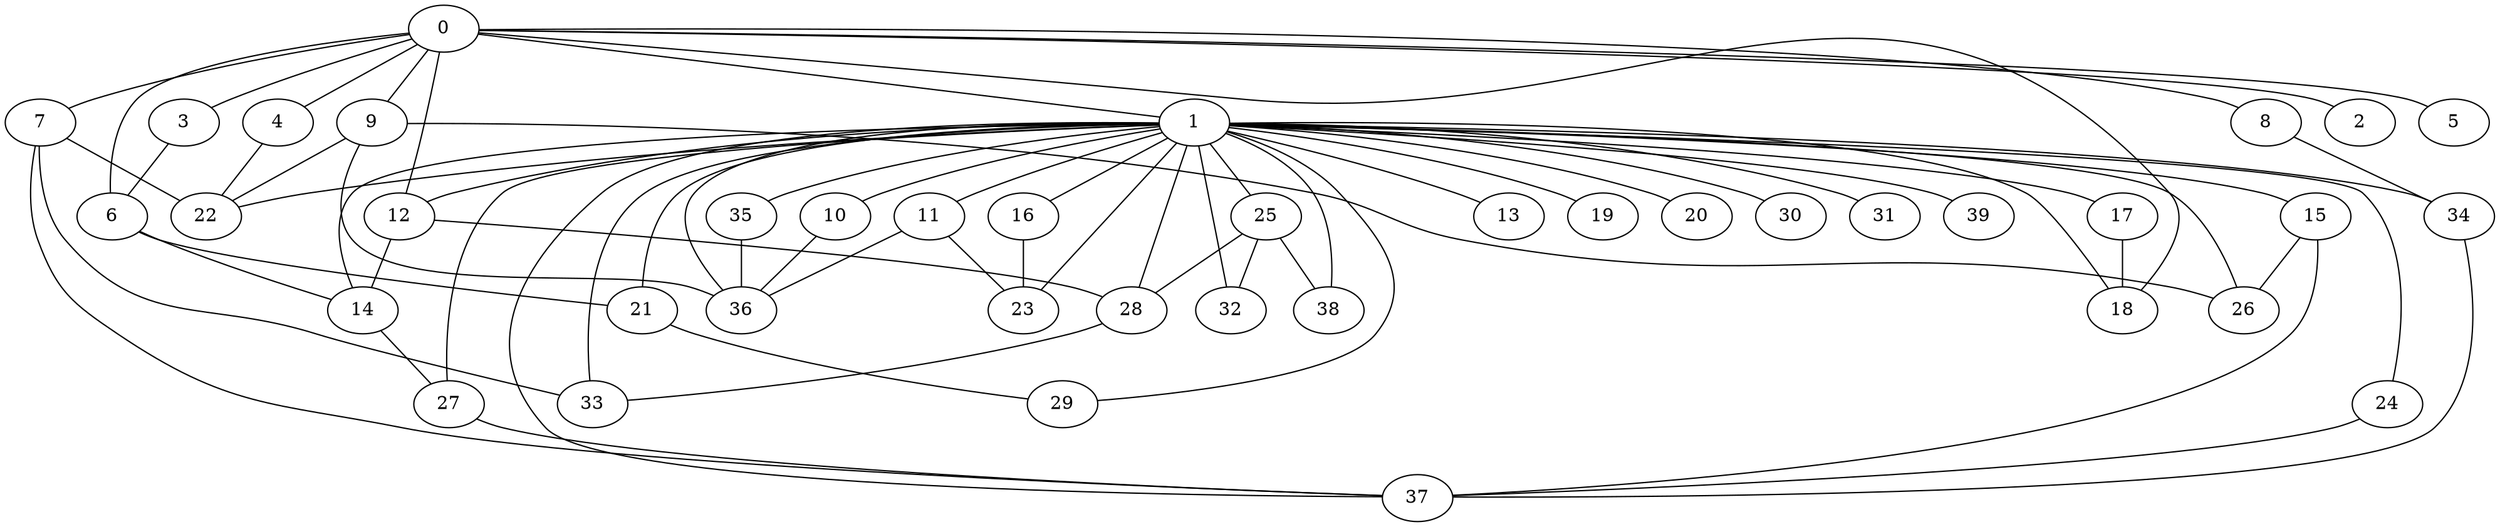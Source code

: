 
graph graphname {
    0 -- 1
0 -- 2
0 -- 3
0 -- 4
0 -- 5
0 -- 6
0 -- 7
0 -- 8
0 -- 9
0 -- 18
0 -- 12
1 -- 10
1 -- 11
1 -- 12
1 -- 13
1 -- 14
1 -- 15
1 -- 16
1 -- 17
1 -- 18
1 -- 19
1 -- 20
1 -- 21
1 -- 22
1 -- 23
1 -- 24
1 -- 25
1 -- 26
1 -- 27
1 -- 28
1 -- 29
1 -- 30
1 -- 31
1 -- 32
1 -- 33
1 -- 34
1 -- 35
1 -- 36
1 -- 37
1 -- 38
1 -- 39
3 -- 6
4 -- 22
6 -- 21
6 -- 14
7 -- 22
7 -- 33
7 -- 37
8 -- 34
9 -- 26
9 -- 36
9 -- 22
10 -- 36
11 -- 23
11 -- 36
12 -- 28
12 -- 14
14 -- 27
15 -- 26
15 -- 37
16 -- 23
17 -- 18
21 -- 29
24 -- 37
25 -- 32
25 -- 38
25 -- 28
27 -- 37
28 -- 33
34 -- 37
35 -- 36

}
